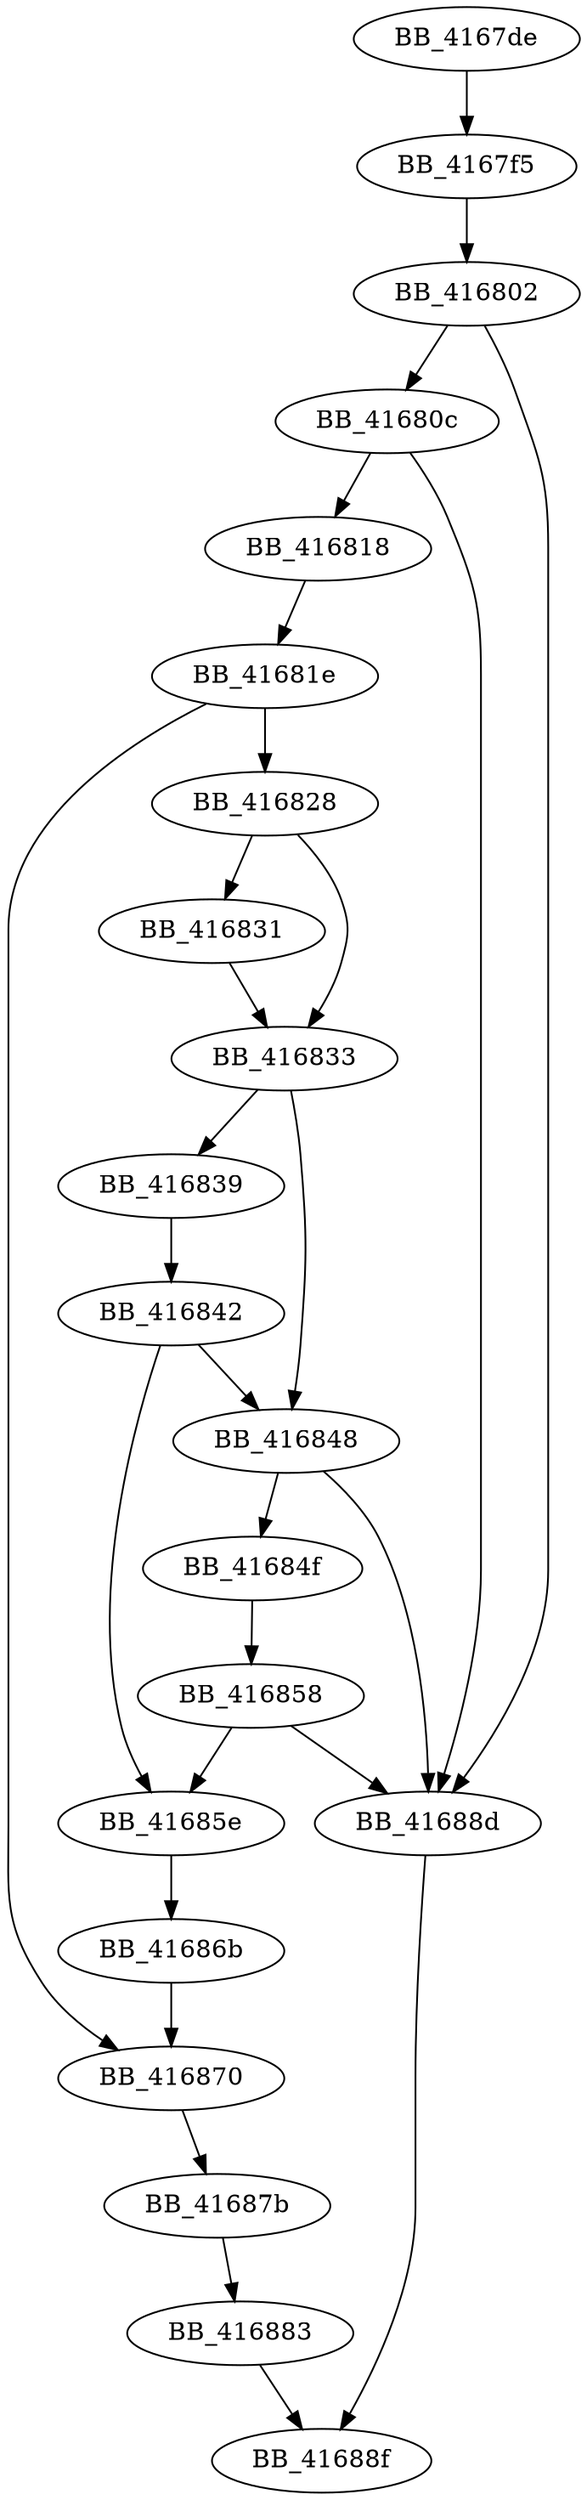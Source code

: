 DiGraph __onexit_nolock{
BB_4167de->BB_4167f5
BB_4167f5->BB_416802
BB_416802->BB_41680c
BB_416802->BB_41688d
BB_41680c->BB_416818
BB_41680c->BB_41688d
BB_416818->BB_41681e
BB_41681e->BB_416828
BB_41681e->BB_416870
BB_416828->BB_416831
BB_416828->BB_416833
BB_416831->BB_416833
BB_416833->BB_416839
BB_416833->BB_416848
BB_416839->BB_416842
BB_416842->BB_416848
BB_416842->BB_41685e
BB_416848->BB_41684f
BB_416848->BB_41688d
BB_41684f->BB_416858
BB_416858->BB_41685e
BB_416858->BB_41688d
BB_41685e->BB_41686b
BB_41686b->BB_416870
BB_416870->BB_41687b
BB_41687b->BB_416883
BB_416883->BB_41688f
BB_41688d->BB_41688f
}
